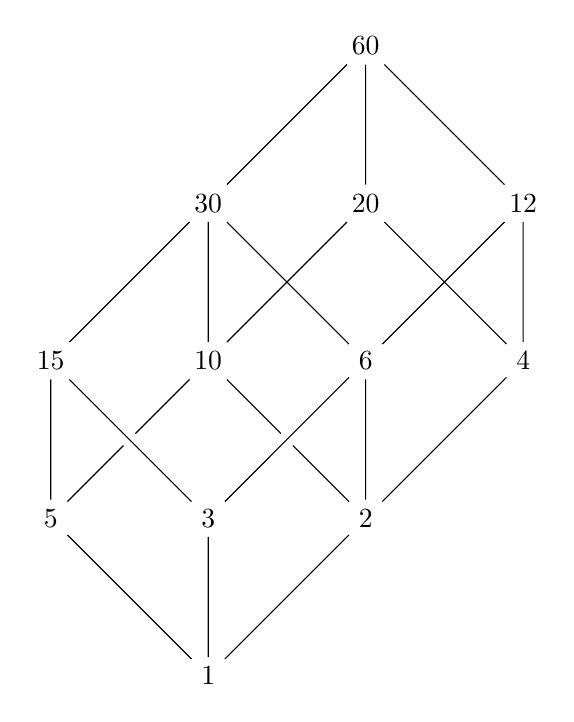 \begin{tikzpicture}
  \node (newmax) at (2,6) {$60$};
  \node (newb) at (2,4) {$20$};
  \node (newc) at (4,4) {$12$};
  \node (newf) at (4,2) {$4$};

  \node (max) at (0,4) {$30$};
  \node (a) at (-2,2) {$15$};
  \node (b) at (0,2) {$10$};
  \node (c) at (2,2) {$6$};
  \node (d) at (-2,0) {$5$};
  \node (e) at (0,0) {$3$};
  \node (f) at (2,0) {$2$};
  \node (min) at (0,-2) {$1$};

  \draw (min) -- (d) -- (a) -- (max) -- (b) -- (f)
  (e) -- (min) -- (f) -- (c) -- (max)
  (d) -- (b)
  (newf) -- (newb) -- (newmax) -- (newc) -- (newf)
  (max) -- (newmax)
  (b) -- (newb)
  (c) -- (newc)
  (f) -- (newf);

  \draw[preaction={draw=white, -,line width=6pt}] (a) -- (e) -- (c);
\end{tikzpicture}
